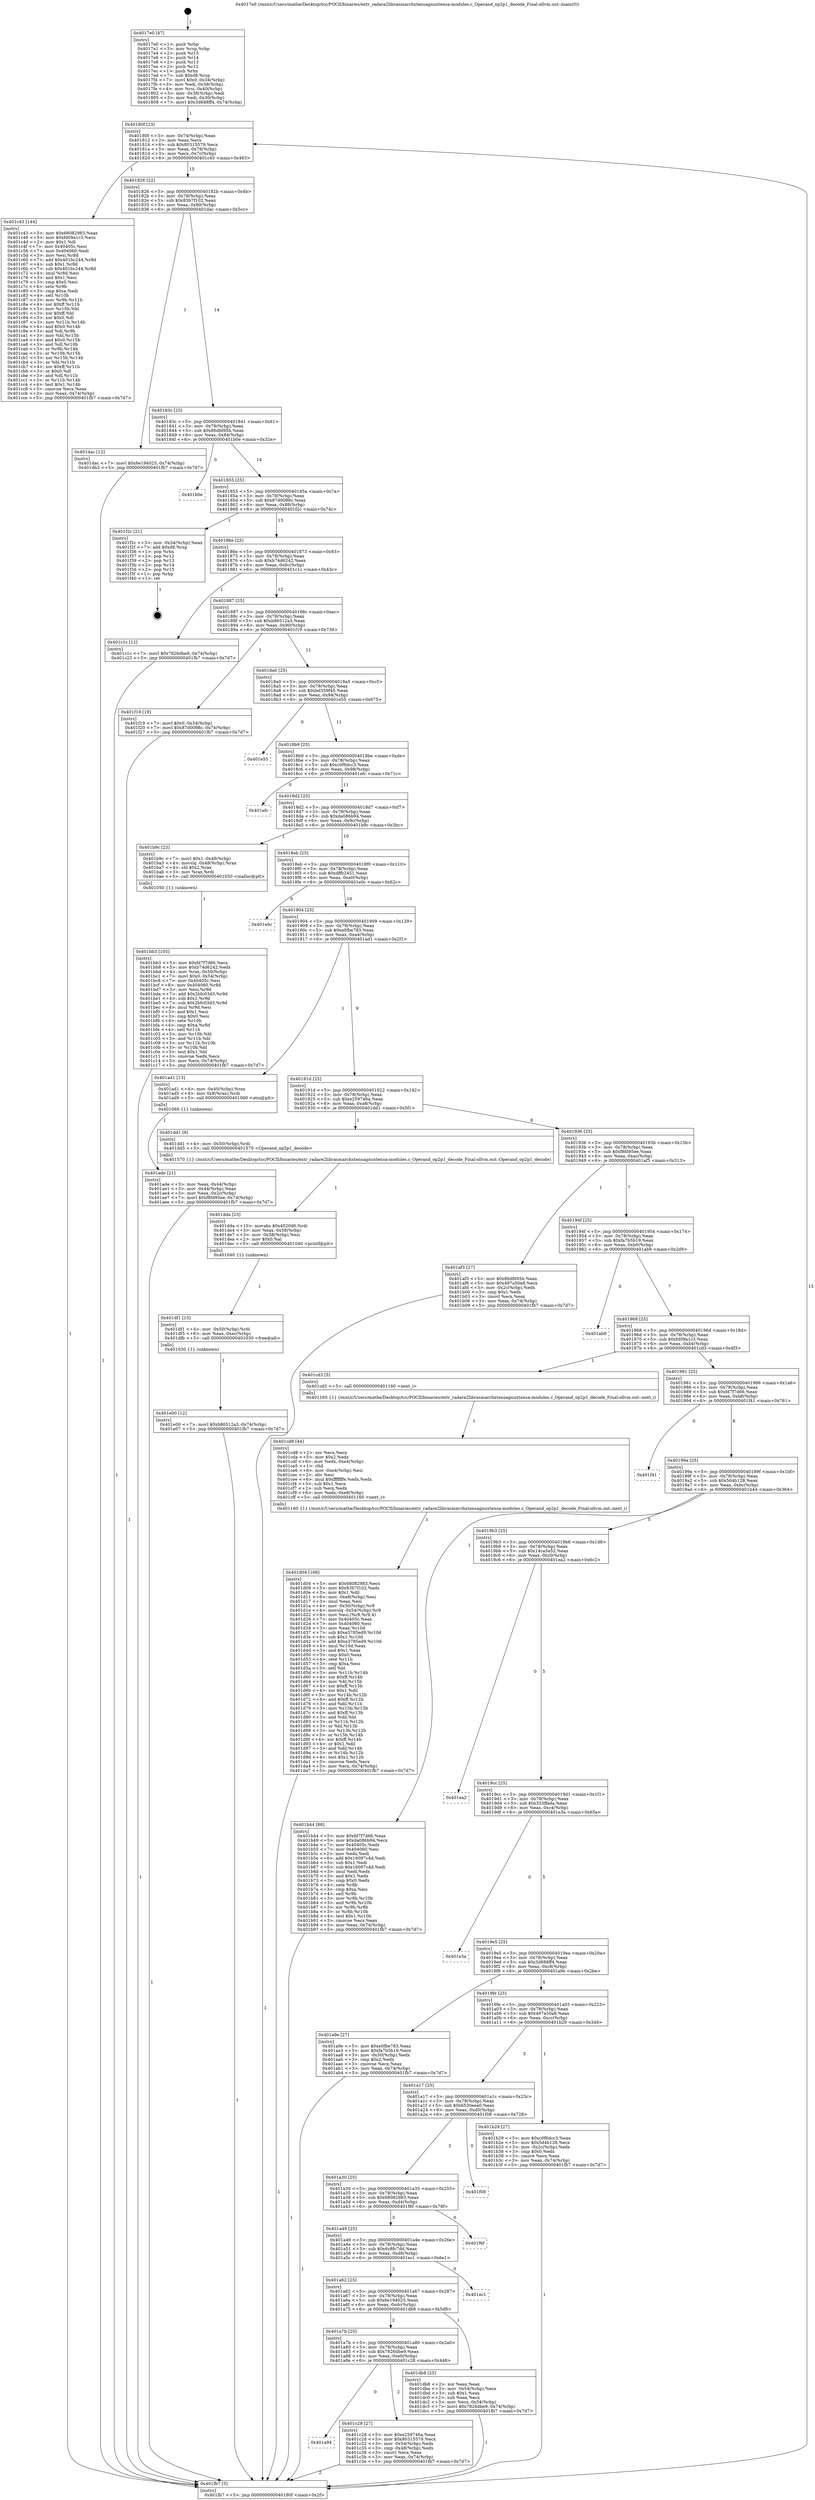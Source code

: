 digraph "0x4017e0" {
  label = "0x4017e0 (/mnt/c/Users/mathe/Desktop/tcc/POCII/binaries/extr_radare2librasmarchxtensagnuxtensa-modules.c_Operand_op2p1_decode_Final-ollvm.out::main(0))"
  labelloc = "t"
  node[shape=record]

  Entry [label="",width=0.3,height=0.3,shape=circle,fillcolor=black,style=filled]
  "0x40180f" [label="{
     0x40180f [23]\l
     | [instrs]\l
     &nbsp;&nbsp;0x40180f \<+3\>: mov -0x74(%rbp),%eax\l
     &nbsp;&nbsp;0x401812 \<+2\>: mov %eax,%ecx\l
     &nbsp;&nbsp;0x401814 \<+6\>: sub $0x80315579,%ecx\l
     &nbsp;&nbsp;0x40181a \<+3\>: mov %eax,-0x78(%rbp)\l
     &nbsp;&nbsp;0x40181d \<+3\>: mov %ecx,-0x7c(%rbp)\l
     &nbsp;&nbsp;0x401820 \<+6\>: je 0000000000401c43 \<main+0x463\>\l
  }"]
  "0x401c43" [label="{
     0x401c43 [144]\l
     | [instrs]\l
     &nbsp;&nbsp;0x401c43 \<+5\>: mov $0x68082983,%eax\l
     &nbsp;&nbsp;0x401c48 \<+5\>: mov $0xfd09a1c3,%ecx\l
     &nbsp;&nbsp;0x401c4d \<+2\>: mov $0x1,%dl\l
     &nbsp;&nbsp;0x401c4f \<+7\>: mov 0x40405c,%esi\l
     &nbsp;&nbsp;0x401c56 \<+7\>: mov 0x404060,%edi\l
     &nbsp;&nbsp;0x401c5d \<+3\>: mov %esi,%r8d\l
     &nbsp;&nbsp;0x401c60 \<+7\>: add $0x401bc244,%r8d\l
     &nbsp;&nbsp;0x401c67 \<+4\>: sub $0x1,%r8d\l
     &nbsp;&nbsp;0x401c6b \<+7\>: sub $0x401bc244,%r8d\l
     &nbsp;&nbsp;0x401c72 \<+4\>: imul %r8d,%esi\l
     &nbsp;&nbsp;0x401c76 \<+3\>: and $0x1,%esi\l
     &nbsp;&nbsp;0x401c79 \<+3\>: cmp $0x0,%esi\l
     &nbsp;&nbsp;0x401c7c \<+4\>: sete %r9b\l
     &nbsp;&nbsp;0x401c80 \<+3\>: cmp $0xa,%edi\l
     &nbsp;&nbsp;0x401c83 \<+4\>: setl %r10b\l
     &nbsp;&nbsp;0x401c87 \<+3\>: mov %r9b,%r11b\l
     &nbsp;&nbsp;0x401c8a \<+4\>: xor $0xff,%r11b\l
     &nbsp;&nbsp;0x401c8e \<+3\>: mov %r10b,%bl\l
     &nbsp;&nbsp;0x401c91 \<+3\>: xor $0xff,%bl\l
     &nbsp;&nbsp;0x401c94 \<+3\>: xor $0x0,%dl\l
     &nbsp;&nbsp;0x401c97 \<+3\>: mov %r11b,%r14b\l
     &nbsp;&nbsp;0x401c9a \<+4\>: and $0x0,%r14b\l
     &nbsp;&nbsp;0x401c9e \<+3\>: and %dl,%r9b\l
     &nbsp;&nbsp;0x401ca1 \<+3\>: mov %bl,%r15b\l
     &nbsp;&nbsp;0x401ca4 \<+4\>: and $0x0,%r15b\l
     &nbsp;&nbsp;0x401ca8 \<+3\>: and %dl,%r10b\l
     &nbsp;&nbsp;0x401cab \<+3\>: or %r9b,%r14b\l
     &nbsp;&nbsp;0x401cae \<+3\>: or %r10b,%r15b\l
     &nbsp;&nbsp;0x401cb1 \<+3\>: xor %r15b,%r14b\l
     &nbsp;&nbsp;0x401cb4 \<+3\>: or %bl,%r11b\l
     &nbsp;&nbsp;0x401cb7 \<+4\>: xor $0xff,%r11b\l
     &nbsp;&nbsp;0x401cbb \<+3\>: or $0x0,%dl\l
     &nbsp;&nbsp;0x401cbe \<+3\>: and %dl,%r11b\l
     &nbsp;&nbsp;0x401cc1 \<+3\>: or %r11b,%r14b\l
     &nbsp;&nbsp;0x401cc4 \<+4\>: test $0x1,%r14b\l
     &nbsp;&nbsp;0x401cc8 \<+3\>: cmovne %ecx,%eax\l
     &nbsp;&nbsp;0x401ccb \<+3\>: mov %eax,-0x74(%rbp)\l
     &nbsp;&nbsp;0x401cce \<+5\>: jmp 0000000000401fb7 \<main+0x7d7\>\l
  }"]
  "0x401826" [label="{
     0x401826 [22]\l
     | [instrs]\l
     &nbsp;&nbsp;0x401826 \<+5\>: jmp 000000000040182b \<main+0x4b\>\l
     &nbsp;&nbsp;0x40182b \<+3\>: mov -0x78(%rbp),%eax\l
     &nbsp;&nbsp;0x40182e \<+5\>: sub $0x83b7f102,%eax\l
     &nbsp;&nbsp;0x401833 \<+3\>: mov %eax,-0x80(%rbp)\l
     &nbsp;&nbsp;0x401836 \<+6\>: je 0000000000401dac \<main+0x5cc\>\l
  }"]
  Exit [label="",width=0.3,height=0.3,shape=circle,fillcolor=black,style=filled,peripheries=2]
  "0x401dac" [label="{
     0x401dac [12]\l
     | [instrs]\l
     &nbsp;&nbsp;0x401dac \<+7\>: movl $0x6e194025,-0x74(%rbp)\l
     &nbsp;&nbsp;0x401db3 \<+5\>: jmp 0000000000401fb7 \<main+0x7d7\>\l
  }"]
  "0x40183c" [label="{
     0x40183c [25]\l
     | [instrs]\l
     &nbsp;&nbsp;0x40183c \<+5\>: jmp 0000000000401841 \<main+0x61\>\l
     &nbsp;&nbsp;0x401841 \<+3\>: mov -0x78(%rbp),%eax\l
     &nbsp;&nbsp;0x401844 \<+5\>: sub $0x86dfd95b,%eax\l
     &nbsp;&nbsp;0x401849 \<+6\>: mov %eax,-0x84(%rbp)\l
     &nbsp;&nbsp;0x40184f \<+6\>: je 0000000000401b0e \<main+0x32e\>\l
  }"]
  "0x401e00" [label="{
     0x401e00 [12]\l
     | [instrs]\l
     &nbsp;&nbsp;0x401e00 \<+7\>: movl $0xb86512a3,-0x74(%rbp)\l
     &nbsp;&nbsp;0x401e07 \<+5\>: jmp 0000000000401fb7 \<main+0x7d7\>\l
  }"]
  "0x401b0e" [label="{
     0x401b0e\l
  }", style=dashed]
  "0x401855" [label="{
     0x401855 [25]\l
     | [instrs]\l
     &nbsp;&nbsp;0x401855 \<+5\>: jmp 000000000040185a \<main+0x7a\>\l
     &nbsp;&nbsp;0x40185a \<+3\>: mov -0x78(%rbp),%eax\l
     &nbsp;&nbsp;0x40185d \<+5\>: sub $0x87d0098c,%eax\l
     &nbsp;&nbsp;0x401862 \<+6\>: mov %eax,-0x88(%rbp)\l
     &nbsp;&nbsp;0x401868 \<+6\>: je 0000000000401f2c \<main+0x74c\>\l
  }"]
  "0x401df1" [label="{
     0x401df1 [15]\l
     | [instrs]\l
     &nbsp;&nbsp;0x401df1 \<+4\>: mov -0x50(%rbp),%rdi\l
     &nbsp;&nbsp;0x401df5 \<+6\>: mov %eax,-0xec(%rbp)\l
     &nbsp;&nbsp;0x401dfb \<+5\>: call 0000000000401030 \<free@plt\>\l
     | [calls]\l
     &nbsp;&nbsp;0x401030 \{1\} (unknown)\l
  }"]
  "0x401f2c" [label="{
     0x401f2c [21]\l
     | [instrs]\l
     &nbsp;&nbsp;0x401f2c \<+3\>: mov -0x34(%rbp),%eax\l
     &nbsp;&nbsp;0x401f2f \<+7\>: add $0xd8,%rsp\l
     &nbsp;&nbsp;0x401f36 \<+1\>: pop %rbx\l
     &nbsp;&nbsp;0x401f37 \<+2\>: pop %r12\l
     &nbsp;&nbsp;0x401f39 \<+2\>: pop %r13\l
     &nbsp;&nbsp;0x401f3b \<+2\>: pop %r14\l
     &nbsp;&nbsp;0x401f3d \<+2\>: pop %r15\l
     &nbsp;&nbsp;0x401f3f \<+1\>: pop %rbp\l
     &nbsp;&nbsp;0x401f40 \<+1\>: ret\l
  }"]
  "0x40186e" [label="{
     0x40186e [25]\l
     | [instrs]\l
     &nbsp;&nbsp;0x40186e \<+5\>: jmp 0000000000401873 \<main+0x93\>\l
     &nbsp;&nbsp;0x401873 \<+3\>: mov -0x78(%rbp),%eax\l
     &nbsp;&nbsp;0x401876 \<+5\>: sub $0xb74d6242,%eax\l
     &nbsp;&nbsp;0x40187b \<+6\>: mov %eax,-0x8c(%rbp)\l
     &nbsp;&nbsp;0x401881 \<+6\>: je 0000000000401c1c \<main+0x43c\>\l
  }"]
  "0x401dda" [label="{
     0x401dda [23]\l
     | [instrs]\l
     &nbsp;&nbsp;0x401dda \<+10\>: movabs $0x4020d6,%rdi\l
     &nbsp;&nbsp;0x401de4 \<+3\>: mov %eax,-0x58(%rbp)\l
     &nbsp;&nbsp;0x401de7 \<+3\>: mov -0x58(%rbp),%esi\l
     &nbsp;&nbsp;0x401dea \<+2\>: mov $0x0,%al\l
     &nbsp;&nbsp;0x401dec \<+5\>: call 0000000000401040 \<printf@plt\>\l
     | [calls]\l
     &nbsp;&nbsp;0x401040 \{1\} (unknown)\l
  }"]
  "0x401c1c" [label="{
     0x401c1c [12]\l
     | [instrs]\l
     &nbsp;&nbsp;0x401c1c \<+7\>: movl $0x7826dbe9,-0x74(%rbp)\l
     &nbsp;&nbsp;0x401c23 \<+5\>: jmp 0000000000401fb7 \<main+0x7d7\>\l
  }"]
  "0x401887" [label="{
     0x401887 [25]\l
     | [instrs]\l
     &nbsp;&nbsp;0x401887 \<+5\>: jmp 000000000040188c \<main+0xac\>\l
     &nbsp;&nbsp;0x40188c \<+3\>: mov -0x78(%rbp),%eax\l
     &nbsp;&nbsp;0x40188f \<+5\>: sub $0xb86512a3,%eax\l
     &nbsp;&nbsp;0x401894 \<+6\>: mov %eax,-0x90(%rbp)\l
     &nbsp;&nbsp;0x40189a \<+6\>: je 0000000000401f19 \<main+0x739\>\l
  }"]
  "0x401d04" [label="{
     0x401d04 [168]\l
     | [instrs]\l
     &nbsp;&nbsp;0x401d04 \<+5\>: mov $0x68082983,%ecx\l
     &nbsp;&nbsp;0x401d09 \<+5\>: mov $0x83b7f102,%edx\l
     &nbsp;&nbsp;0x401d0e \<+3\>: mov $0x1,%dil\l
     &nbsp;&nbsp;0x401d11 \<+6\>: mov -0xe8(%rbp),%esi\l
     &nbsp;&nbsp;0x401d17 \<+3\>: imul %eax,%esi\l
     &nbsp;&nbsp;0x401d1a \<+4\>: mov -0x50(%rbp),%r8\l
     &nbsp;&nbsp;0x401d1e \<+4\>: movslq -0x54(%rbp),%r9\l
     &nbsp;&nbsp;0x401d22 \<+4\>: mov %esi,(%r8,%r9,4)\l
     &nbsp;&nbsp;0x401d26 \<+7\>: mov 0x40405c,%eax\l
     &nbsp;&nbsp;0x401d2d \<+7\>: mov 0x404060,%esi\l
     &nbsp;&nbsp;0x401d34 \<+3\>: mov %eax,%r10d\l
     &nbsp;&nbsp;0x401d37 \<+7\>: sub $0xe3785ed9,%r10d\l
     &nbsp;&nbsp;0x401d3e \<+4\>: sub $0x1,%r10d\l
     &nbsp;&nbsp;0x401d42 \<+7\>: add $0xe3785ed9,%r10d\l
     &nbsp;&nbsp;0x401d49 \<+4\>: imul %r10d,%eax\l
     &nbsp;&nbsp;0x401d4d \<+3\>: and $0x1,%eax\l
     &nbsp;&nbsp;0x401d50 \<+3\>: cmp $0x0,%eax\l
     &nbsp;&nbsp;0x401d53 \<+4\>: sete %r11b\l
     &nbsp;&nbsp;0x401d57 \<+3\>: cmp $0xa,%esi\l
     &nbsp;&nbsp;0x401d5a \<+3\>: setl %bl\l
     &nbsp;&nbsp;0x401d5d \<+3\>: mov %r11b,%r14b\l
     &nbsp;&nbsp;0x401d60 \<+4\>: xor $0xff,%r14b\l
     &nbsp;&nbsp;0x401d64 \<+3\>: mov %bl,%r15b\l
     &nbsp;&nbsp;0x401d67 \<+4\>: xor $0xff,%r15b\l
     &nbsp;&nbsp;0x401d6b \<+4\>: xor $0x1,%dil\l
     &nbsp;&nbsp;0x401d6f \<+3\>: mov %r14b,%r12b\l
     &nbsp;&nbsp;0x401d72 \<+4\>: and $0xff,%r12b\l
     &nbsp;&nbsp;0x401d76 \<+3\>: and %dil,%r11b\l
     &nbsp;&nbsp;0x401d79 \<+3\>: mov %r15b,%r13b\l
     &nbsp;&nbsp;0x401d7c \<+4\>: and $0xff,%r13b\l
     &nbsp;&nbsp;0x401d80 \<+3\>: and %dil,%bl\l
     &nbsp;&nbsp;0x401d83 \<+3\>: or %r11b,%r12b\l
     &nbsp;&nbsp;0x401d86 \<+3\>: or %bl,%r13b\l
     &nbsp;&nbsp;0x401d89 \<+3\>: xor %r13b,%r12b\l
     &nbsp;&nbsp;0x401d8c \<+3\>: or %r15b,%r14b\l
     &nbsp;&nbsp;0x401d8f \<+4\>: xor $0xff,%r14b\l
     &nbsp;&nbsp;0x401d93 \<+4\>: or $0x1,%dil\l
     &nbsp;&nbsp;0x401d97 \<+3\>: and %dil,%r14b\l
     &nbsp;&nbsp;0x401d9a \<+3\>: or %r14b,%r12b\l
     &nbsp;&nbsp;0x401d9d \<+4\>: test $0x1,%r12b\l
     &nbsp;&nbsp;0x401da1 \<+3\>: cmovne %edx,%ecx\l
     &nbsp;&nbsp;0x401da4 \<+3\>: mov %ecx,-0x74(%rbp)\l
     &nbsp;&nbsp;0x401da7 \<+5\>: jmp 0000000000401fb7 \<main+0x7d7\>\l
  }"]
  "0x401f19" [label="{
     0x401f19 [19]\l
     | [instrs]\l
     &nbsp;&nbsp;0x401f19 \<+7\>: movl $0x0,-0x34(%rbp)\l
     &nbsp;&nbsp;0x401f20 \<+7\>: movl $0x87d0098c,-0x74(%rbp)\l
     &nbsp;&nbsp;0x401f27 \<+5\>: jmp 0000000000401fb7 \<main+0x7d7\>\l
  }"]
  "0x4018a0" [label="{
     0x4018a0 [25]\l
     | [instrs]\l
     &nbsp;&nbsp;0x4018a0 \<+5\>: jmp 00000000004018a5 \<main+0xc5\>\l
     &nbsp;&nbsp;0x4018a5 \<+3\>: mov -0x78(%rbp),%eax\l
     &nbsp;&nbsp;0x4018a8 \<+5\>: sub $0xbd359f45,%eax\l
     &nbsp;&nbsp;0x4018ad \<+6\>: mov %eax,-0x94(%rbp)\l
     &nbsp;&nbsp;0x4018b3 \<+6\>: je 0000000000401e55 \<main+0x675\>\l
  }"]
  "0x401cd8" [label="{
     0x401cd8 [44]\l
     | [instrs]\l
     &nbsp;&nbsp;0x401cd8 \<+2\>: xor %ecx,%ecx\l
     &nbsp;&nbsp;0x401cda \<+5\>: mov $0x2,%edx\l
     &nbsp;&nbsp;0x401cdf \<+6\>: mov %edx,-0xe4(%rbp)\l
     &nbsp;&nbsp;0x401ce5 \<+1\>: cltd\l
     &nbsp;&nbsp;0x401ce6 \<+6\>: mov -0xe4(%rbp),%esi\l
     &nbsp;&nbsp;0x401cec \<+2\>: idiv %esi\l
     &nbsp;&nbsp;0x401cee \<+6\>: imul $0xfffffffe,%edx,%edx\l
     &nbsp;&nbsp;0x401cf4 \<+3\>: sub $0x1,%ecx\l
     &nbsp;&nbsp;0x401cf7 \<+2\>: sub %ecx,%edx\l
     &nbsp;&nbsp;0x401cf9 \<+6\>: mov %edx,-0xe8(%rbp)\l
     &nbsp;&nbsp;0x401cff \<+5\>: call 0000000000401160 \<next_i\>\l
     | [calls]\l
     &nbsp;&nbsp;0x401160 \{1\} (/mnt/c/Users/mathe/Desktop/tcc/POCII/binaries/extr_radare2librasmarchxtensagnuxtensa-modules.c_Operand_op2p1_decode_Final-ollvm.out::next_i)\l
  }"]
  "0x401e55" [label="{
     0x401e55\l
  }", style=dashed]
  "0x4018b9" [label="{
     0x4018b9 [25]\l
     | [instrs]\l
     &nbsp;&nbsp;0x4018b9 \<+5\>: jmp 00000000004018be \<main+0xde\>\l
     &nbsp;&nbsp;0x4018be \<+3\>: mov -0x78(%rbp),%eax\l
     &nbsp;&nbsp;0x4018c1 \<+5\>: sub $0xc0f6dcc3,%eax\l
     &nbsp;&nbsp;0x4018c6 \<+6\>: mov %eax,-0x98(%rbp)\l
     &nbsp;&nbsp;0x4018cc \<+6\>: je 0000000000401efc \<main+0x71c\>\l
  }"]
  "0x401a94" [label="{
     0x401a94\l
  }", style=dashed]
  "0x401efc" [label="{
     0x401efc\l
  }", style=dashed]
  "0x4018d2" [label="{
     0x4018d2 [25]\l
     | [instrs]\l
     &nbsp;&nbsp;0x4018d2 \<+5\>: jmp 00000000004018d7 \<main+0xf7\>\l
     &nbsp;&nbsp;0x4018d7 \<+3\>: mov -0x78(%rbp),%eax\l
     &nbsp;&nbsp;0x4018da \<+5\>: sub $0xda086b94,%eax\l
     &nbsp;&nbsp;0x4018df \<+6\>: mov %eax,-0x9c(%rbp)\l
     &nbsp;&nbsp;0x4018e5 \<+6\>: je 0000000000401b9c \<main+0x3bc\>\l
  }"]
  "0x401c28" [label="{
     0x401c28 [27]\l
     | [instrs]\l
     &nbsp;&nbsp;0x401c28 \<+5\>: mov $0xe259746a,%eax\l
     &nbsp;&nbsp;0x401c2d \<+5\>: mov $0x80315579,%ecx\l
     &nbsp;&nbsp;0x401c32 \<+3\>: mov -0x54(%rbp),%edx\l
     &nbsp;&nbsp;0x401c35 \<+3\>: cmp -0x48(%rbp),%edx\l
     &nbsp;&nbsp;0x401c38 \<+3\>: cmovl %ecx,%eax\l
     &nbsp;&nbsp;0x401c3b \<+3\>: mov %eax,-0x74(%rbp)\l
     &nbsp;&nbsp;0x401c3e \<+5\>: jmp 0000000000401fb7 \<main+0x7d7\>\l
  }"]
  "0x401b9c" [label="{
     0x401b9c [23]\l
     | [instrs]\l
     &nbsp;&nbsp;0x401b9c \<+7\>: movl $0x1,-0x48(%rbp)\l
     &nbsp;&nbsp;0x401ba3 \<+4\>: movslq -0x48(%rbp),%rax\l
     &nbsp;&nbsp;0x401ba7 \<+4\>: shl $0x2,%rax\l
     &nbsp;&nbsp;0x401bab \<+3\>: mov %rax,%rdi\l
     &nbsp;&nbsp;0x401bae \<+5\>: call 0000000000401050 \<malloc@plt\>\l
     | [calls]\l
     &nbsp;&nbsp;0x401050 \{1\} (unknown)\l
  }"]
  "0x4018eb" [label="{
     0x4018eb [25]\l
     | [instrs]\l
     &nbsp;&nbsp;0x4018eb \<+5\>: jmp 00000000004018f0 \<main+0x110\>\l
     &nbsp;&nbsp;0x4018f0 \<+3\>: mov -0x78(%rbp),%eax\l
     &nbsp;&nbsp;0x4018f3 \<+5\>: sub $0xdffb2451,%eax\l
     &nbsp;&nbsp;0x4018f8 \<+6\>: mov %eax,-0xa0(%rbp)\l
     &nbsp;&nbsp;0x4018fe \<+6\>: je 0000000000401e0c \<main+0x62c\>\l
  }"]
  "0x401a7b" [label="{
     0x401a7b [25]\l
     | [instrs]\l
     &nbsp;&nbsp;0x401a7b \<+5\>: jmp 0000000000401a80 \<main+0x2a0\>\l
     &nbsp;&nbsp;0x401a80 \<+3\>: mov -0x78(%rbp),%eax\l
     &nbsp;&nbsp;0x401a83 \<+5\>: sub $0x7826dbe9,%eax\l
     &nbsp;&nbsp;0x401a88 \<+6\>: mov %eax,-0xe0(%rbp)\l
     &nbsp;&nbsp;0x401a8e \<+6\>: je 0000000000401c28 \<main+0x448\>\l
  }"]
  "0x401e0c" [label="{
     0x401e0c\l
  }", style=dashed]
  "0x401904" [label="{
     0x401904 [25]\l
     | [instrs]\l
     &nbsp;&nbsp;0x401904 \<+5\>: jmp 0000000000401909 \<main+0x129\>\l
     &nbsp;&nbsp;0x401909 \<+3\>: mov -0x78(%rbp),%eax\l
     &nbsp;&nbsp;0x40190c \<+5\>: sub $0xe0fbe783,%eax\l
     &nbsp;&nbsp;0x401911 \<+6\>: mov %eax,-0xa4(%rbp)\l
     &nbsp;&nbsp;0x401917 \<+6\>: je 0000000000401ad1 \<main+0x2f1\>\l
  }"]
  "0x401db8" [label="{
     0x401db8 [25]\l
     | [instrs]\l
     &nbsp;&nbsp;0x401db8 \<+2\>: xor %eax,%eax\l
     &nbsp;&nbsp;0x401dba \<+3\>: mov -0x54(%rbp),%ecx\l
     &nbsp;&nbsp;0x401dbd \<+3\>: sub $0x1,%eax\l
     &nbsp;&nbsp;0x401dc0 \<+2\>: sub %eax,%ecx\l
     &nbsp;&nbsp;0x401dc2 \<+3\>: mov %ecx,-0x54(%rbp)\l
     &nbsp;&nbsp;0x401dc5 \<+7\>: movl $0x7826dbe9,-0x74(%rbp)\l
     &nbsp;&nbsp;0x401dcc \<+5\>: jmp 0000000000401fb7 \<main+0x7d7\>\l
  }"]
  "0x401ad1" [label="{
     0x401ad1 [13]\l
     | [instrs]\l
     &nbsp;&nbsp;0x401ad1 \<+4\>: mov -0x40(%rbp),%rax\l
     &nbsp;&nbsp;0x401ad5 \<+4\>: mov 0x8(%rax),%rdi\l
     &nbsp;&nbsp;0x401ad9 \<+5\>: call 0000000000401060 \<atoi@plt\>\l
     | [calls]\l
     &nbsp;&nbsp;0x401060 \{1\} (unknown)\l
  }"]
  "0x40191d" [label="{
     0x40191d [25]\l
     | [instrs]\l
     &nbsp;&nbsp;0x40191d \<+5\>: jmp 0000000000401922 \<main+0x142\>\l
     &nbsp;&nbsp;0x401922 \<+3\>: mov -0x78(%rbp),%eax\l
     &nbsp;&nbsp;0x401925 \<+5\>: sub $0xe259746a,%eax\l
     &nbsp;&nbsp;0x40192a \<+6\>: mov %eax,-0xa8(%rbp)\l
     &nbsp;&nbsp;0x401930 \<+6\>: je 0000000000401dd1 \<main+0x5f1\>\l
  }"]
  "0x401a62" [label="{
     0x401a62 [25]\l
     | [instrs]\l
     &nbsp;&nbsp;0x401a62 \<+5\>: jmp 0000000000401a67 \<main+0x287\>\l
     &nbsp;&nbsp;0x401a67 \<+3\>: mov -0x78(%rbp),%eax\l
     &nbsp;&nbsp;0x401a6a \<+5\>: sub $0x6e194025,%eax\l
     &nbsp;&nbsp;0x401a6f \<+6\>: mov %eax,-0xdc(%rbp)\l
     &nbsp;&nbsp;0x401a75 \<+6\>: je 0000000000401db8 \<main+0x5d8\>\l
  }"]
  "0x401dd1" [label="{
     0x401dd1 [9]\l
     | [instrs]\l
     &nbsp;&nbsp;0x401dd1 \<+4\>: mov -0x50(%rbp),%rdi\l
     &nbsp;&nbsp;0x401dd5 \<+5\>: call 0000000000401570 \<Operand_op2p1_decode\>\l
     | [calls]\l
     &nbsp;&nbsp;0x401570 \{1\} (/mnt/c/Users/mathe/Desktop/tcc/POCII/binaries/extr_radare2librasmarchxtensagnuxtensa-modules.c_Operand_op2p1_decode_Final-ollvm.out::Operand_op2p1_decode)\l
  }"]
  "0x401936" [label="{
     0x401936 [25]\l
     | [instrs]\l
     &nbsp;&nbsp;0x401936 \<+5\>: jmp 000000000040193b \<main+0x15b\>\l
     &nbsp;&nbsp;0x40193b \<+3\>: mov -0x78(%rbp),%eax\l
     &nbsp;&nbsp;0x40193e \<+5\>: sub $0xf8fd95ee,%eax\l
     &nbsp;&nbsp;0x401943 \<+6\>: mov %eax,-0xac(%rbp)\l
     &nbsp;&nbsp;0x401949 \<+6\>: je 0000000000401af3 \<main+0x313\>\l
  }"]
  "0x401ec1" [label="{
     0x401ec1\l
  }", style=dashed]
  "0x401af3" [label="{
     0x401af3 [27]\l
     | [instrs]\l
     &nbsp;&nbsp;0x401af3 \<+5\>: mov $0x86dfd95b,%eax\l
     &nbsp;&nbsp;0x401af8 \<+5\>: mov $0x497a50a8,%ecx\l
     &nbsp;&nbsp;0x401afd \<+3\>: mov -0x2c(%rbp),%edx\l
     &nbsp;&nbsp;0x401b00 \<+3\>: cmp $0x1,%edx\l
     &nbsp;&nbsp;0x401b03 \<+3\>: cmovl %ecx,%eax\l
     &nbsp;&nbsp;0x401b06 \<+3\>: mov %eax,-0x74(%rbp)\l
     &nbsp;&nbsp;0x401b09 \<+5\>: jmp 0000000000401fb7 \<main+0x7d7\>\l
  }"]
  "0x40194f" [label="{
     0x40194f [25]\l
     | [instrs]\l
     &nbsp;&nbsp;0x40194f \<+5\>: jmp 0000000000401954 \<main+0x174\>\l
     &nbsp;&nbsp;0x401954 \<+3\>: mov -0x78(%rbp),%eax\l
     &nbsp;&nbsp;0x401957 \<+5\>: sub $0xfa7b5b19,%eax\l
     &nbsp;&nbsp;0x40195c \<+6\>: mov %eax,-0xb0(%rbp)\l
     &nbsp;&nbsp;0x401962 \<+6\>: je 0000000000401ab9 \<main+0x2d9\>\l
  }"]
  "0x401a49" [label="{
     0x401a49 [25]\l
     | [instrs]\l
     &nbsp;&nbsp;0x401a49 \<+5\>: jmp 0000000000401a4e \<main+0x26e\>\l
     &nbsp;&nbsp;0x401a4e \<+3\>: mov -0x78(%rbp),%eax\l
     &nbsp;&nbsp;0x401a51 \<+5\>: sub $0x6c8fc7dd,%eax\l
     &nbsp;&nbsp;0x401a56 \<+6\>: mov %eax,-0xd8(%rbp)\l
     &nbsp;&nbsp;0x401a5c \<+6\>: je 0000000000401ec1 \<main+0x6e1\>\l
  }"]
  "0x401ab9" [label="{
     0x401ab9\l
  }", style=dashed]
  "0x401968" [label="{
     0x401968 [25]\l
     | [instrs]\l
     &nbsp;&nbsp;0x401968 \<+5\>: jmp 000000000040196d \<main+0x18d\>\l
     &nbsp;&nbsp;0x40196d \<+3\>: mov -0x78(%rbp),%eax\l
     &nbsp;&nbsp;0x401970 \<+5\>: sub $0xfd09a1c3,%eax\l
     &nbsp;&nbsp;0x401975 \<+6\>: mov %eax,-0xb4(%rbp)\l
     &nbsp;&nbsp;0x40197b \<+6\>: je 0000000000401cd3 \<main+0x4f3\>\l
  }"]
  "0x401f6f" [label="{
     0x401f6f\l
  }", style=dashed]
  "0x401cd3" [label="{
     0x401cd3 [5]\l
     | [instrs]\l
     &nbsp;&nbsp;0x401cd3 \<+5\>: call 0000000000401160 \<next_i\>\l
     | [calls]\l
     &nbsp;&nbsp;0x401160 \{1\} (/mnt/c/Users/mathe/Desktop/tcc/POCII/binaries/extr_radare2librasmarchxtensagnuxtensa-modules.c_Operand_op2p1_decode_Final-ollvm.out::next_i)\l
  }"]
  "0x401981" [label="{
     0x401981 [25]\l
     | [instrs]\l
     &nbsp;&nbsp;0x401981 \<+5\>: jmp 0000000000401986 \<main+0x1a6\>\l
     &nbsp;&nbsp;0x401986 \<+3\>: mov -0x78(%rbp),%eax\l
     &nbsp;&nbsp;0x401989 \<+5\>: sub $0xfd7f7d66,%eax\l
     &nbsp;&nbsp;0x40198e \<+6\>: mov %eax,-0xb8(%rbp)\l
     &nbsp;&nbsp;0x401994 \<+6\>: je 0000000000401f41 \<main+0x761\>\l
  }"]
  "0x401a30" [label="{
     0x401a30 [25]\l
     | [instrs]\l
     &nbsp;&nbsp;0x401a30 \<+5\>: jmp 0000000000401a35 \<main+0x255\>\l
     &nbsp;&nbsp;0x401a35 \<+3\>: mov -0x78(%rbp),%eax\l
     &nbsp;&nbsp;0x401a38 \<+5\>: sub $0x68082983,%eax\l
     &nbsp;&nbsp;0x401a3d \<+6\>: mov %eax,-0xd4(%rbp)\l
     &nbsp;&nbsp;0x401a43 \<+6\>: je 0000000000401f6f \<main+0x78f\>\l
  }"]
  "0x401f41" [label="{
     0x401f41\l
  }", style=dashed]
  "0x40199a" [label="{
     0x40199a [25]\l
     | [instrs]\l
     &nbsp;&nbsp;0x40199a \<+5\>: jmp 000000000040199f \<main+0x1bf\>\l
     &nbsp;&nbsp;0x40199f \<+3\>: mov -0x78(%rbp),%eax\l
     &nbsp;&nbsp;0x4019a2 \<+5\>: sub $0x5d4b128,%eax\l
     &nbsp;&nbsp;0x4019a7 \<+6\>: mov %eax,-0xbc(%rbp)\l
     &nbsp;&nbsp;0x4019ad \<+6\>: je 0000000000401b44 \<main+0x364\>\l
  }"]
  "0x401f08" [label="{
     0x401f08\l
  }", style=dashed]
  "0x401b44" [label="{
     0x401b44 [88]\l
     | [instrs]\l
     &nbsp;&nbsp;0x401b44 \<+5\>: mov $0xfd7f7d66,%eax\l
     &nbsp;&nbsp;0x401b49 \<+5\>: mov $0xda086b94,%ecx\l
     &nbsp;&nbsp;0x401b4e \<+7\>: mov 0x40405c,%edx\l
     &nbsp;&nbsp;0x401b55 \<+7\>: mov 0x404060,%esi\l
     &nbsp;&nbsp;0x401b5c \<+2\>: mov %edx,%edi\l
     &nbsp;&nbsp;0x401b5e \<+6\>: add $0x16097c4d,%edi\l
     &nbsp;&nbsp;0x401b64 \<+3\>: sub $0x1,%edi\l
     &nbsp;&nbsp;0x401b67 \<+6\>: sub $0x16097c4d,%edi\l
     &nbsp;&nbsp;0x401b6d \<+3\>: imul %edi,%edx\l
     &nbsp;&nbsp;0x401b70 \<+3\>: and $0x1,%edx\l
     &nbsp;&nbsp;0x401b73 \<+3\>: cmp $0x0,%edx\l
     &nbsp;&nbsp;0x401b76 \<+4\>: sete %r8b\l
     &nbsp;&nbsp;0x401b7a \<+3\>: cmp $0xa,%esi\l
     &nbsp;&nbsp;0x401b7d \<+4\>: setl %r9b\l
     &nbsp;&nbsp;0x401b81 \<+3\>: mov %r8b,%r10b\l
     &nbsp;&nbsp;0x401b84 \<+3\>: and %r9b,%r10b\l
     &nbsp;&nbsp;0x401b87 \<+3\>: xor %r9b,%r8b\l
     &nbsp;&nbsp;0x401b8a \<+3\>: or %r8b,%r10b\l
     &nbsp;&nbsp;0x401b8d \<+4\>: test $0x1,%r10b\l
     &nbsp;&nbsp;0x401b91 \<+3\>: cmovne %ecx,%eax\l
     &nbsp;&nbsp;0x401b94 \<+3\>: mov %eax,-0x74(%rbp)\l
     &nbsp;&nbsp;0x401b97 \<+5\>: jmp 0000000000401fb7 \<main+0x7d7\>\l
  }"]
  "0x4019b3" [label="{
     0x4019b3 [25]\l
     | [instrs]\l
     &nbsp;&nbsp;0x4019b3 \<+5\>: jmp 00000000004019b8 \<main+0x1d8\>\l
     &nbsp;&nbsp;0x4019b8 \<+3\>: mov -0x78(%rbp),%eax\l
     &nbsp;&nbsp;0x4019bb \<+5\>: sub $0x14ca5e52,%eax\l
     &nbsp;&nbsp;0x4019c0 \<+6\>: mov %eax,-0xc0(%rbp)\l
     &nbsp;&nbsp;0x4019c6 \<+6\>: je 0000000000401ea2 \<main+0x6c2\>\l
  }"]
  "0x401bb3" [label="{
     0x401bb3 [105]\l
     | [instrs]\l
     &nbsp;&nbsp;0x401bb3 \<+5\>: mov $0xfd7f7d66,%ecx\l
     &nbsp;&nbsp;0x401bb8 \<+5\>: mov $0xb74d6242,%edx\l
     &nbsp;&nbsp;0x401bbd \<+4\>: mov %rax,-0x50(%rbp)\l
     &nbsp;&nbsp;0x401bc1 \<+7\>: movl $0x0,-0x54(%rbp)\l
     &nbsp;&nbsp;0x401bc8 \<+7\>: mov 0x40405c,%esi\l
     &nbsp;&nbsp;0x401bcf \<+8\>: mov 0x404060,%r8d\l
     &nbsp;&nbsp;0x401bd7 \<+3\>: mov %esi,%r9d\l
     &nbsp;&nbsp;0x401bda \<+7\>: add $0x2bfc03d3,%r9d\l
     &nbsp;&nbsp;0x401be1 \<+4\>: sub $0x1,%r9d\l
     &nbsp;&nbsp;0x401be5 \<+7\>: sub $0x2bfc03d3,%r9d\l
     &nbsp;&nbsp;0x401bec \<+4\>: imul %r9d,%esi\l
     &nbsp;&nbsp;0x401bf0 \<+3\>: and $0x1,%esi\l
     &nbsp;&nbsp;0x401bf3 \<+3\>: cmp $0x0,%esi\l
     &nbsp;&nbsp;0x401bf6 \<+4\>: sete %r10b\l
     &nbsp;&nbsp;0x401bfa \<+4\>: cmp $0xa,%r8d\l
     &nbsp;&nbsp;0x401bfe \<+4\>: setl %r11b\l
     &nbsp;&nbsp;0x401c02 \<+3\>: mov %r10b,%bl\l
     &nbsp;&nbsp;0x401c05 \<+3\>: and %r11b,%bl\l
     &nbsp;&nbsp;0x401c08 \<+3\>: xor %r11b,%r10b\l
     &nbsp;&nbsp;0x401c0b \<+3\>: or %r10b,%bl\l
     &nbsp;&nbsp;0x401c0e \<+3\>: test $0x1,%bl\l
     &nbsp;&nbsp;0x401c11 \<+3\>: cmovne %edx,%ecx\l
     &nbsp;&nbsp;0x401c14 \<+3\>: mov %ecx,-0x74(%rbp)\l
     &nbsp;&nbsp;0x401c17 \<+5\>: jmp 0000000000401fb7 \<main+0x7d7\>\l
  }"]
  "0x401ea2" [label="{
     0x401ea2\l
  }", style=dashed]
  "0x4019cc" [label="{
     0x4019cc [25]\l
     | [instrs]\l
     &nbsp;&nbsp;0x4019cc \<+5\>: jmp 00000000004019d1 \<main+0x1f1\>\l
     &nbsp;&nbsp;0x4019d1 \<+3\>: mov -0x78(%rbp),%eax\l
     &nbsp;&nbsp;0x4019d4 \<+5\>: sub $0x333ffada,%eax\l
     &nbsp;&nbsp;0x4019d9 \<+6\>: mov %eax,-0xc4(%rbp)\l
     &nbsp;&nbsp;0x4019df \<+6\>: je 0000000000401e3a \<main+0x65a\>\l
  }"]
  "0x401a17" [label="{
     0x401a17 [25]\l
     | [instrs]\l
     &nbsp;&nbsp;0x401a17 \<+5\>: jmp 0000000000401a1c \<main+0x23c\>\l
     &nbsp;&nbsp;0x401a1c \<+3\>: mov -0x78(%rbp),%eax\l
     &nbsp;&nbsp;0x401a1f \<+5\>: sub $0x6530eea0,%eax\l
     &nbsp;&nbsp;0x401a24 \<+6\>: mov %eax,-0xd0(%rbp)\l
     &nbsp;&nbsp;0x401a2a \<+6\>: je 0000000000401f08 \<main+0x728\>\l
  }"]
  "0x401e3a" [label="{
     0x401e3a\l
  }", style=dashed]
  "0x4019e5" [label="{
     0x4019e5 [25]\l
     | [instrs]\l
     &nbsp;&nbsp;0x4019e5 \<+5\>: jmp 00000000004019ea \<main+0x20a\>\l
     &nbsp;&nbsp;0x4019ea \<+3\>: mov -0x78(%rbp),%eax\l
     &nbsp;&nbsp;0x4019ed \<+5\>: sub $0x3d688ff4,%eax\l
     &nbsp;&nbsp;0x4019f2 \<+6\>: mov %eax,-0xc8(%rbp)\l
     &nbsp;&nbsp;0x4019f8 \<+6\>: je 0000000000401a9e \<main+0x2be\>\l
  }"]
  "0x401b29" [label="{
     0x401b29 [27]\l
     | [instrs]\l
     &nbsp;&nbsp;0x401b29 \<+5\>: mov $0xc0f6dcc3,%eax\l
     &nbsp;&nbsp;0x401b2e \<+5\>: mov $0x5d4b128,%ecx\l
     &nbsp;&nbsp;0x401b33 \<+3\>: mov -0x2c(%rbp),%edx\l
     &nbsp;&nbsp;0x401b36 \<+3\>: cmp $0x0,%edx\l
     &nbsp;&nbsp;0x401b39 \<+3\>: cmove %ecx,%eax\l
     &nbsp;&nbsp;0x401b3c \<+3\>: mov %eax,-0x74(%rbp)\l
     &nbsp;&nbsp;0x401b3f \<+5\>: jmp 0000000000401fb7 \<main+0x7d7\>\l
  }"]
  "0x401a9e" [label="{
     0x401a9e [27]\l
     | [instrs]\l
     &nbsp;&nbsp;0x401a9e \<+5\>: mov $0xe0fbe783,%eax\l
     &nbsp;&nbsp;0x401aa3 \<+5\>: mov $0xfa7b5b19,%ecx\l
     &nbsp;&nbsp;0x401aa8 \<+3\>: mov -0x30(%rbp),%edx\l
     &nbsp;&nbsp;0x401aab \<+3\>: cmp $0x2,%edx\l
     &nbsp;&nbsp;0x401aae \<+3\>: cmovne %ecx,%eax\l
     &nbsp;&nbsp;0x401ab1 \<+3\>: mov %eax,-0x74(%rbp)\l
     &nbsp;&nbsp;0x401ab4 \<+5\>: jmp 0000000000401fb7 \<main+0x7d7\>\l
  }"]
  "0x4019fe" [label="{
     0x4019fe [25]\l
     | [instrs]\l
     &nbsp;&nbsp;0x4019fe \<+5\>: jmp 0000000000401a03 \<main+0x223\>\l
     &nbsp;&nbsp;0x401a03 \<+3\>: mov -0x78(%rbp),%eax\l
     &nbsp;&nbsp;0x401a06 \<+5\>: sub $0x497a50a8,%eax\l
     &nbsp;&nbsp;0x401a0b \<+6\>: mov %eax,-0xcc(%rbp)\l
     &nbsp;&nbsp;0x401a11 \<+6\>: je 0000000000401b29 \<main+0x349\>\l
  }"]
  "0x401fb7" [label="{
     0x401fb7 [5]\l
     | [instrs]\l
     &nbsp;&nbsp;0x401fb7 \<+5\>: jmp 000000000040180f \<main+0x2f\>\l
  }"]
  "0x4017e0" [label="{
     0x4017e0 [47]\l
     | [instrs]\l
     &nbsp;&nbsp;0x4017e0 \<+1\>: push %rbp\l
     &nbsp;&nbsp;0x4017e1 \<+3\>: mov %rsp,%rbp\l
     &nbsp;&nbsp;0x4017e4 \<+2\>: push %r15\l
     &nbsp;&nbsp;0x4017e6 \<+2\>: push %r14\l
     &nbsp;&nbsp;0x4017e8 \<+2\>: push %r13\l
     &nbsp;&nbsp;0x4017ea \<+2\>: push %r12\l
     &nbsp;&nbsp;0x4017ec \<+1\>: push %rbx\l
     &nbsp;&nbsp;0x4017ed \<+7\>: sub $0xd8,%rsp\l
     &nbsp;&nbsp;0x4017f4 \<+7\>: movl $0x0,-0x34(%rbp)\l
     &nbsp;&nbsp;0x4017fb \<+3\>: mov %edi,-0x38(%rbp)\l
     &nbsp;&nbsp;0x4017fe \<+4\>: mov %rsi,-0x40(%rbp)\l
     &nbsp;&nbsp;0x401802 \<+3\>: mov -0x38(%rbp),%edi\l
     &nbsp;&nbsp;0x401805 \<+3\>: mov %edi,-0x30(%rbp)\l
     &nbsp;&nbsp;0x401808 \<+7\>: movl $0x3d688ff4,-0x74(%rbp)\l
  }"]
  "0x401ade" [label="{
     0x401ade [21]\l
     | [instrs]\l
     &nbsp;&nbsp;0x401ade \<+3\>: mov %eax,-0x44(%rbp)\l
     &nbsp;&nbsp;0x401ae1 \<+3\>: mov -0x44(%rbp),%eax\l
     &nbsp;&nbsp;0x401ae4 \<+3\>: mov %eax,-0x2c(%rbp)\l
     &nbsp;&nbsp;0x401ae7 \<+7\>: movl $0xf8fd95ee,-0x74(%rbp)\l
     &nbsp;&nbsp;0x401aee \<+5\>: jmp 0000000000401fb7 \<main+0x7d7\>\l
  }"]
  Entry -> "0x4017e0" [label=" 1"]
  "0x40180f" -> "0x401c43" [label=" 1"]
  "0x40180f" -> "0x401826" [label=" 15"]
  "0x401f2c" -> Exit [label=" 1"]
  "0x401826" -> "0x401dac" [label=" 1"]
  "0x401826" -> "0x40183c" [label=" 14"]
  "0x401f19" -> "0x401fb7" [label=" 1"]
  "0x40183c" -> "0x401b0e" [label=" 0"]
  "0x40183c" -> "0x401855" [label=" 14"]
  "0x401e00" -> "0x401fb7" [label=" 1"]
  "0x401855" -> "0x401f2c" [label=" 1"]
  "0x401855" -> "0x40186e" [label=" 13"]
  "0x401df1" -> "0x401e00" [label=" 1"]
  "0x40186e" -> "0x401c1c" [label=" 1"]
  "0x40186e" -> "0x401887" [label=" 12"]
  "0x401dda" -> "0x401df1" [label=" 1"]
  "0x401887" -> "0x401f19" [label=" 1"]
  "0x401887" -> "0x4018a0" [label=" 11"]
  "0x401dd1" -> "0x401dda" [label=" 1"]
  "0x4018a0" -> "0x401e55" [label=" 0"]
  "0x4018a0" -> "0x4018b9" [label=" 11"]
  "0x401db8" -> "0x401fb7" [label=" 1"]
  "0x4018b9" -> "0x401efc" [label=" 0"]
  "0x4018b9" -> "0x4018d2" [label=" 11"]
  "0x401dac" -> "0x401fb7" [label=" 1"]
  "0x4018d2" -> "0x401b9c" [label=" 1"]
  "0x4018d2" -> "0x4018eb" [label=" 10"]
  "0x401d04" -> "0x401fb7" [label=" 1"]
  "0x4018eb" -> "0x401e0c" [label=" 0"]
  "0x4018eb" -> "0x401904" [label=" 10"]
  "0x401cd3" -> "0x401cd8" [label=" 1"]
  "0x401904" -> "0x401ad1" [label=" 1"]
  "0x401904" -> "0x40191d" [label=" 9"]
  "0x401c43" -> "0x401fb7" [label=" 1"]
  "0x40191d" -> "0x401dd1" [label=" 1"]
  "0x40191d" -> "0x401936" [label=" 8"]
  "0x401a7b" -> "0x401a94" [label=" 0"]
  "0x401936" -> "0x401af3" [label=" 1"]
  "0x401936" -> "0x40194f" [label=" 7"]
  "0x401a7b" -> "0x401c28" [label=" 2"]
  "0x40194f" -> "0x401ab9" [label=" 0"]
  "0x40194f" -> "0x401968" [label=" 7"]
  "0x401a62" -> "0x401a7b" [label=" 2"]
  "0x401968" -> "0x401cd3" [label=" 1"]
  "0x401968" -> "0x401981" [label=" 6"]
  "0x401a62" -> "0x401db8" [label=" 1"]
  "0x401981" -> "0x401f41" [label=" 0"]
  "0x401981" -> "0x40199a" [label=" 6"]
  "0x401a49" -> "0x401a62" [label=" 3"]
  "0x40199a" -> "0x401b44" [label=" 1"]
  "0x40199a" -> "0x4019b3" [label=" 5"]
  "0x401a49" -> "0x401ec1" [label=" 0"]
  "0x4019b3" -> "0x401ea2" [label=" 0"]
  "0x4019b3" -> "0x4019cc" [label=" 5"]
  "0x401a30" -> "0x401a49" [label=" 3"]
  "0x4019cc" -> "0x401e3a" [label=" 0"]
  "0x4019cc" -> "0x4019e5" [label=" 5"]
  "0x401a30" -> "0x401f6f" [label=" 0"]
  "0x4019e5" -> "0x401a9e" [label=" 1"]
  "0x4019e5" -> "0x4019fe" [label=" 4"]
  "0x401a9e" -> "0x401fb7" [label=" 1"]
  "0x4017e0" -> "0x40180f" [label=" 1"]
  "0x401fb7" -> "0x40180f" [label=" 15"]
  "0x401ad1" -> "0x401ade" [label=" 1"]
  "0x401ade" -> "0x401fb7" [label=" 1"]
  "0x401af3" -> "0x401fb7" [label=" 1"]
  "0x401c28" -> "0x401fb7" [label=" 2"]
  "0x4019fe" -> "0x401b29" [label=" 1"]
  "0x4019fe" -> "0x401a17" [label=" 3"]
  "0x401b29" -> "0x401fb7" [label=" 1"]
  "0x401b44" -> "0x401fb7" [label=" 1"]
  "0x401b9c" -> "0x401bb3" [label=" 1"]
  "0x401bb3" -> "0x401fb7" [label=" 1"]
  "0x401c1c" -> "0x401fb7" [label=" 1"]
  "0x401cd8" -> "0x401d04" [label=" 1"]
  "0x401a17" -> "0x401f08" [label=" 0"]
  "0x401a17" -> "0x401a30" [label=" 3"]
}

